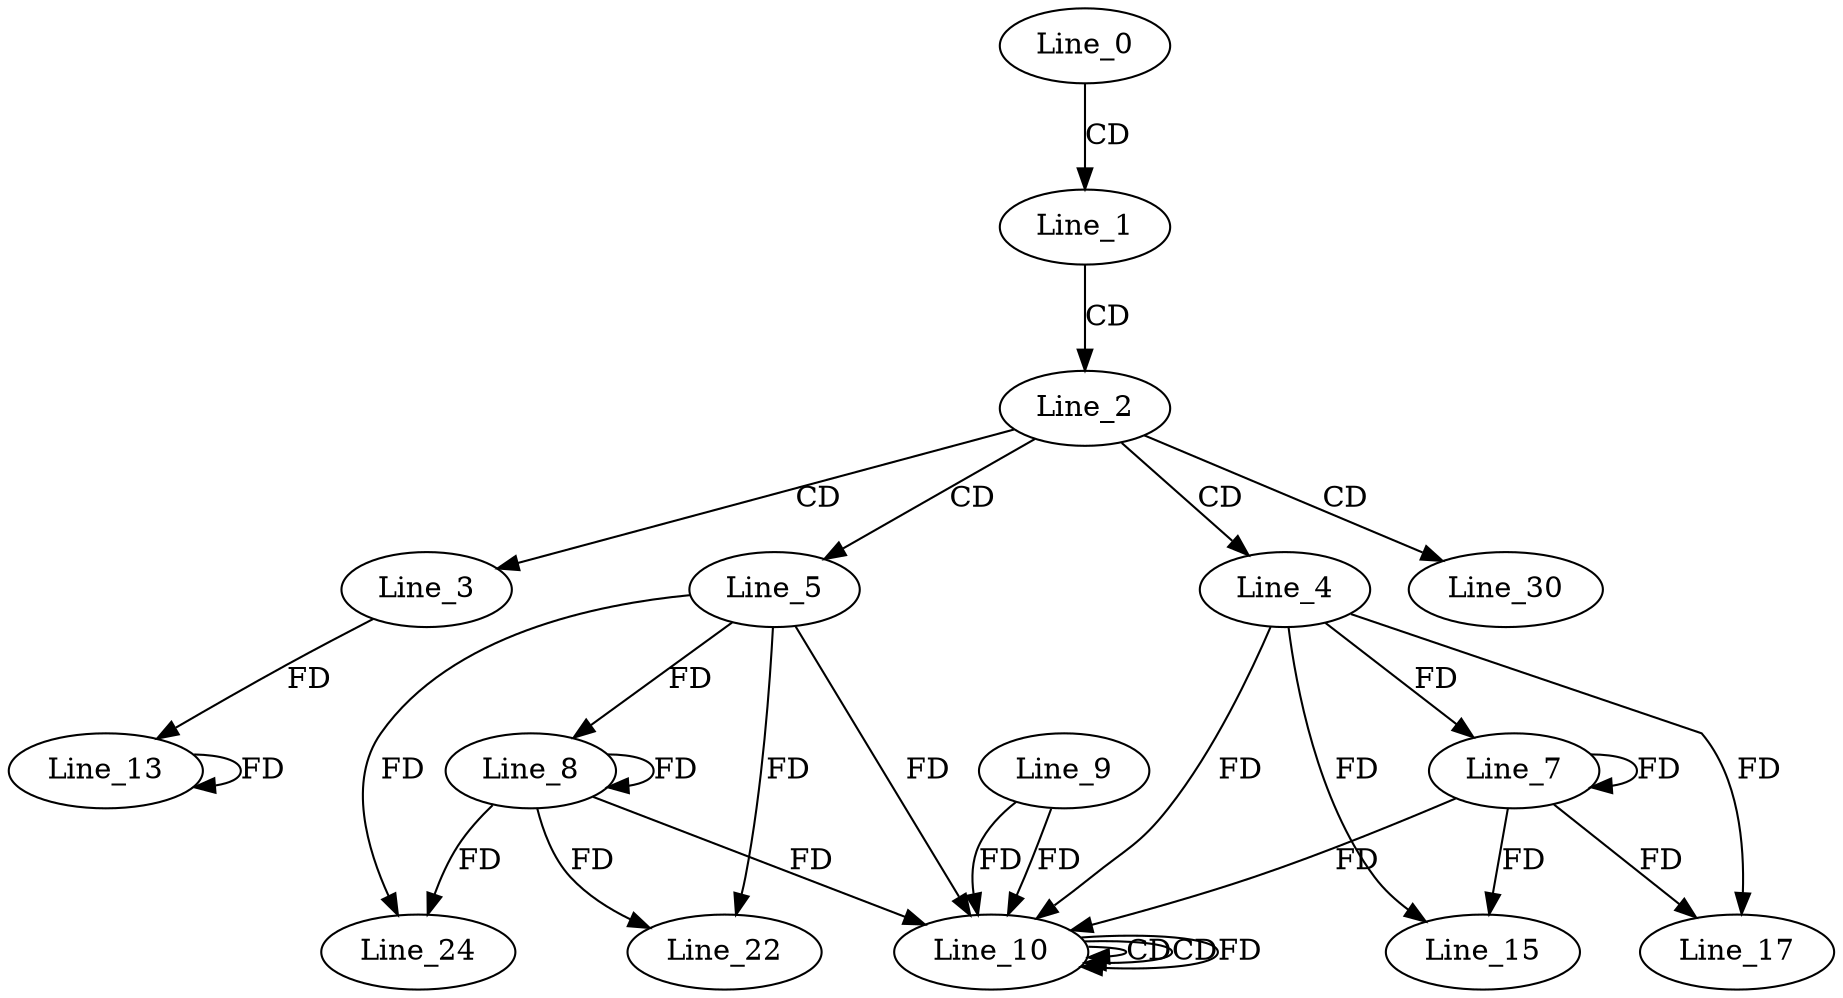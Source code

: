 digraph G {
  Line_0;
  Line_1;
  Line_2;
  Line_3;
  Line_4;
  Line_5;
  Line_7;
  Line_8;
  Line_10;
  Line_9;
  Line_10;
  Line_10;
  Line_10;
  Line_13;
  Line_15;
  Line_17;
  Line_22;
  Line_24;
  Line_30;
  Line_0 -> Line_1 [ label="CD" ];
  Line_1 -> Line_2 [ label="CD" ];
  Line_2 -> Line_3 [ label="CD" ];
  Line_2 -> Line_4 [ label="CD" ];
  Line_2 -> Line_5 [ label="CD" ];
  Line_4 -> Line_7 [ label="FD" ];
  Line_7 -> Line_7 [ label="FD" ];
  Line_5 -> Line_8 [ label="FD" ];
  Line_8 -> Line_8 [ label="FD" ];
  Line_4 -> Line_10 [ label="FD" ];
  Line_7 -> Line_10 [ label="FD" ];
  Line_9 -> Line_10 [ label="FD" ];
  Line_10 -> Line_10 [ label="CD" ];
  Line_10 -> Line_10 [ label="CD" ];
  Line_5 -> Line_10 [ label="FD" ];
  Line_8 -> Line_10 [ label="FD" ];
  Line_9 -> Line_10 [ label="FD" ];
  Line_10 -> Line_10 [ label="FD" ];
  Line_3 -> Line_13 [ label="FD" ];
  Line_13 -> Line_13 [ label="FD" ];
  Line_4 -> Line_15 [ label="FD" ];
  Line_7 -> Line_15 [ label="FD" ];
  Line_4 -> Line_17 [ label="FD" ];
  Line_7 -> Line_17 [ label="FD" ];
  Line_5 -> Line_22 [ label="FD" ];
  Line_8 -> Line_22 [ label="FD" ];
  Line_5 -> Line_24 [ label="FD" ];
  Line_8 -> Line_24 [ label="FD" ];
  Line_2 -> Line_30 [ label="CD" ];
}
